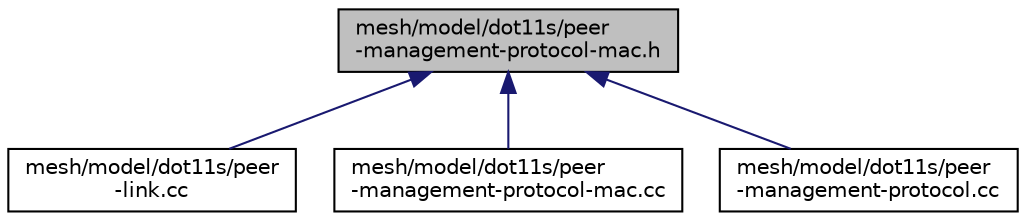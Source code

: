 digraph "mesh/model/dot11s/peer-management-protocol-mac.h"
{
  edge [fontname="Helvetica",fontsize="10",labelfontname="Helvetica",labelfontsize="10"];
  node [fontname="Helvetica",fontsize="10",shape=record];
  Node1 [label="mesh/model/dot11s/peer\l-management-protocol-mac.h",height=0.2,width=0.4,color="black", fillcolor="grey75", style="filled", fontcolor="black"];
  Node1 -> Node2 [dir="back",color="midnightblue",fontsize="10",style="solid"];
  Node2 [label="mesh/model/dot11s/peer\l-link.cc",height=0.2,width=0.4,color="black", fillcolor="white", style="filled",URL="$db/dad/peer-link_8cc.html"];
  Node1 -> Node3 [dir="back",color="midnightblue",fontsize="10",style="solid"];
  Node3 [label="mesh/model/dot11s/peer\l-management-protocol-mac.cc",height=0.2,width=0.4,color="black", fillcolor="white", style="filled",URL="$db/d22/peer-management-protocol-mac_8cc.html"];
  Node1 -> Node4 [dir="back",color="midnightblue",fontsize="10",style="solid"];
  Node4 [label="mesh/model/dot11s/peer\l-management-protocol.cc",height=0.2,width=0.4,color="black", fillcolor="white", style="filled",URL="$d8/d1d/peer-management-protocol_8cc.html"];
}
